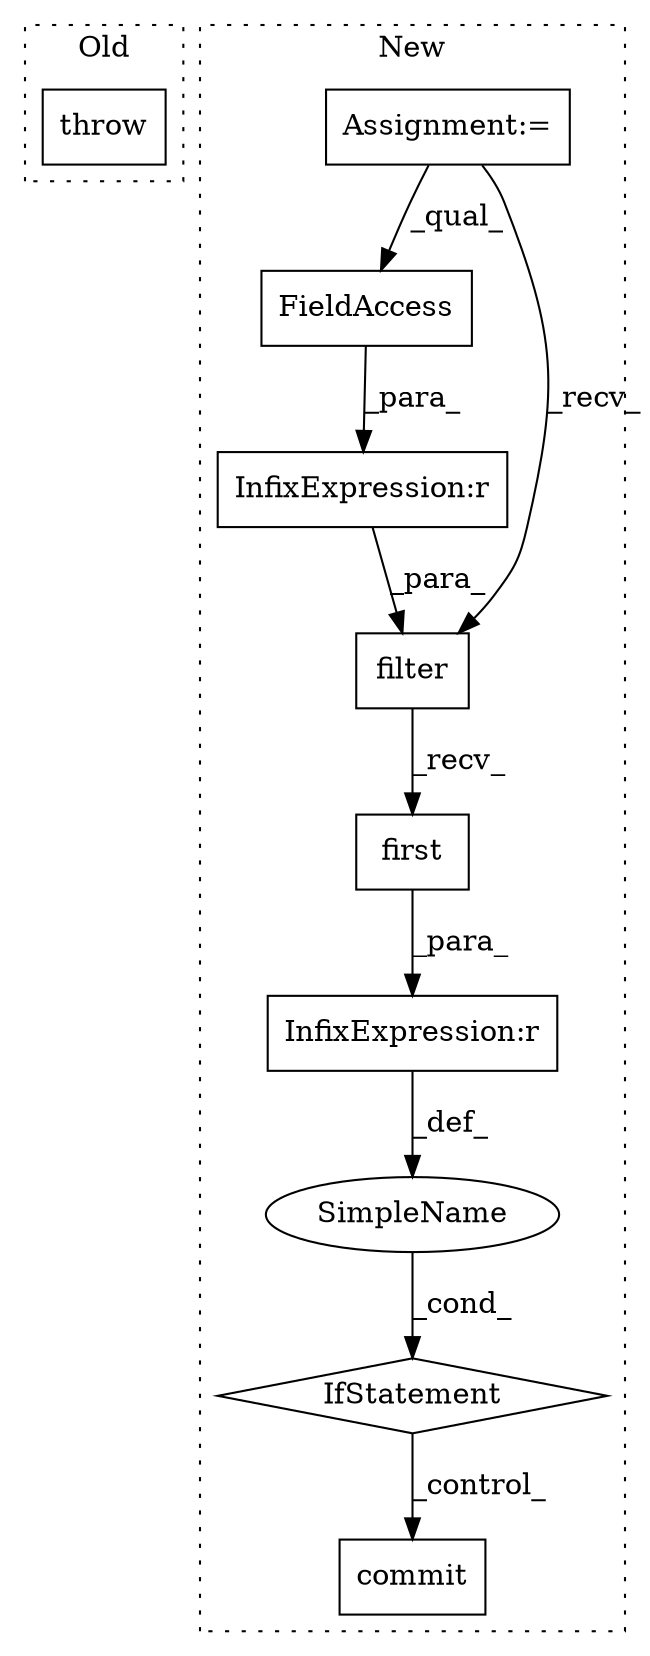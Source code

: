 digraph G {
subgraph cluster0 {
1 [label="throw" a="53" s="8396" l="6" shape="box"];
label = "Old";
style="dotted";
}
subgraph cluster1 {
2 [label="first" a="32" s="11049" l="7" shape="box"];
3 [label="IfStatement" a="25" s="11062,11078" l="4,2" shape="diamond"];
4 [label="Assignment:=" a="7" s="10977" l="5" shape="box"];
5 [label="FieldAccess" a="22" s="11026" l="10" shape="box"];
6 [label="filter" a="32" s="11019,11047" l="7,1" shape="box"];
7 [label="InfixExpression:r" a="27" s="11070" l="4" shape="box"];
8 [label="InfixExpression:r" a="27" s="11036" l="4" shape="box"];
9 [label="commit" a="32" s="11366" l="8" shape="box"];
10 [label="SimpleName" a="42" s="" l="" shape="ellipse"];
label = "New";
style="dotted";
}
2 -> 7 [label="_para_"];
3 -> 9 [label="_control_"];
4 -> 5 [label="_qual_"];
4 -> 6 [label="_recv_"];
5 -> 8 [label="_para_"];
6 -> 2 [label="_recv_"];
7 -> 10 [label="_def_"];
8 -> 6 [label="_para_"];
10 -> 3 [label="_cond_"];
}